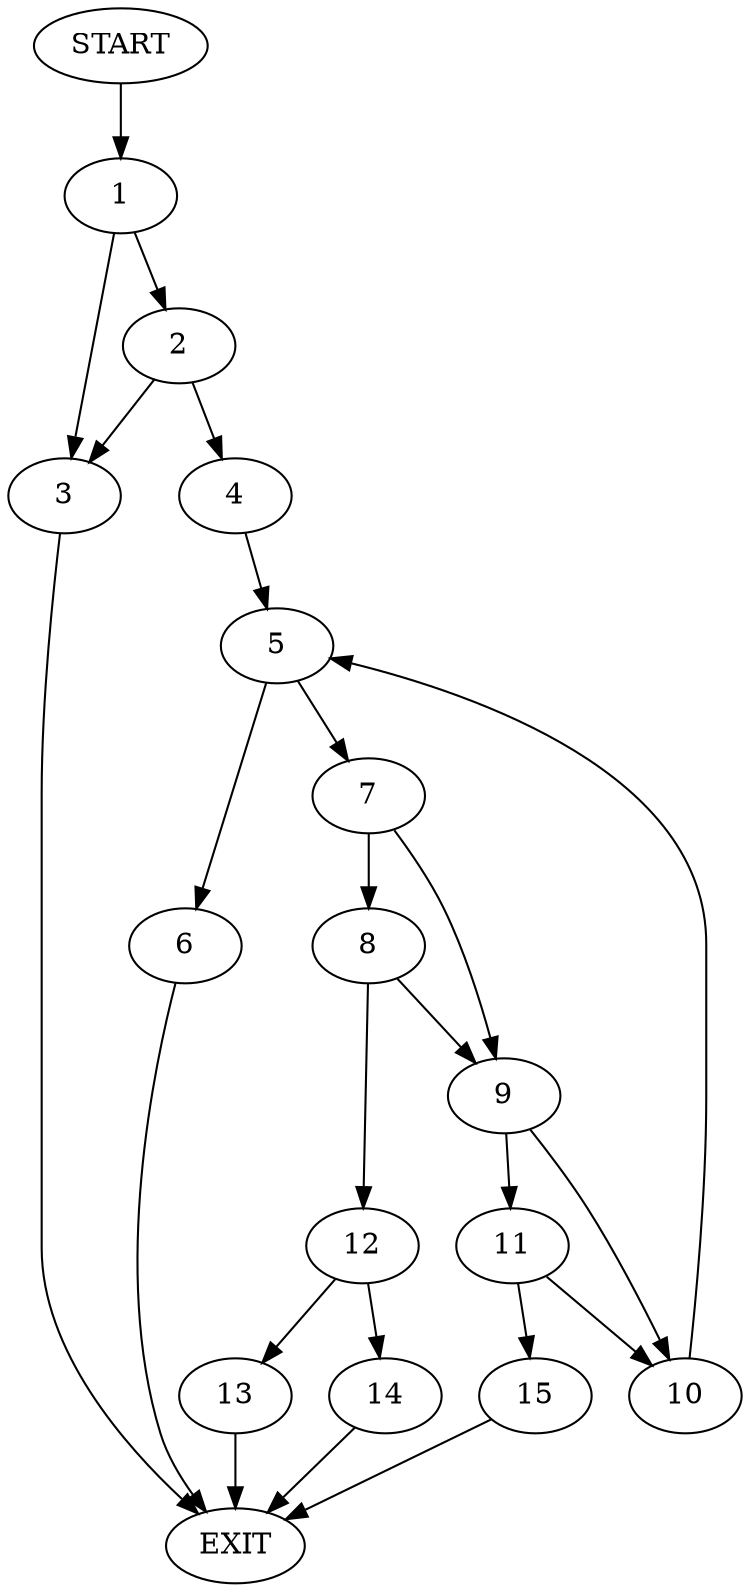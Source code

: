 digraph {
0 [label="START"]
16 [label="EXIT"]
0 -> 1
1 -> 2
1 -> 3
3 -> 16
2 -> 4
2 -> 3
4 -> 5
5 -> 6
5 -> 7
6 -> 16
7 -> 8
7 -> 9
9 -> 10
9 -> 11
8 -> 12
8 -> 9
12 -> 13
12 -> 14
14 -> 16
13 -> 16
11 -> 10
11 -> 15
10 -> 5
15 -> 16
}

